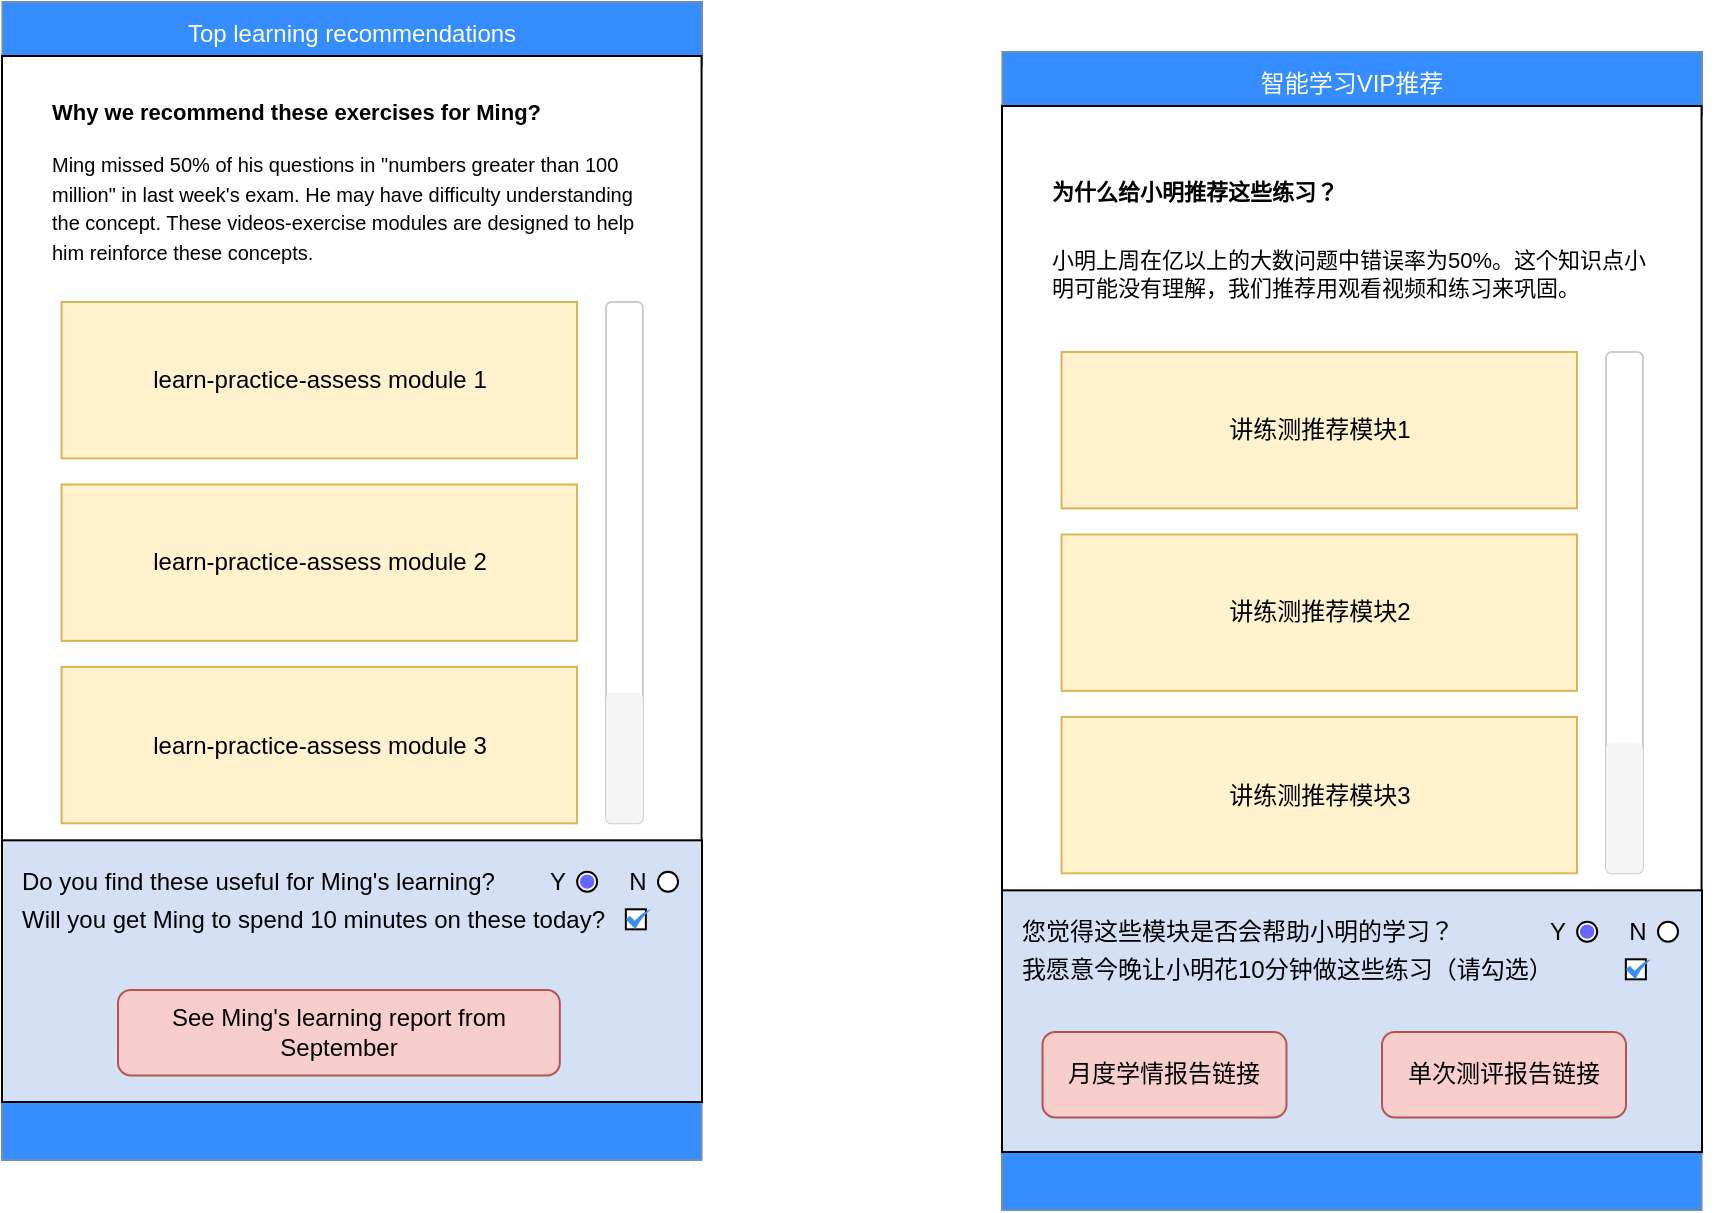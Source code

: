 <mxfile version="13.8.0" type="github">
  <diagram id="XRLAiwTjWuj6m0lgKd-L" name="Page-1">
    <mxGraphModel dx="1843" dy="530" grid="1" gridSize="10" guides="1" tooltips="1" connect="1" arrows="1" fold="1" page="1" pageScale="1" pageWidth="827" pageHeight="1169" math="0" shadow="0">
      <root>
        <mxCell id="0" />
        <mxCell id="1" parent="0" />
        <mxCell id="cHVb-Sj2rBA2ZM8bVBHV-2" value="" style="group" parent="1" vertex="1" connectable="0">
          <mxGeometry x="-170" y="160" width="357.5" height="579" as="geometry" />
        </mxCell>
        <mxCell id="PljOsR7fZy3H20qurfGT-2" value="" style="rounded=0;whiteSpace=wrap;html=1;strokeColor=#6c8ebf;fillColor=#368DFF;" parent="cHVb-Sj2rBA2ZM8bVBHV-2" vertex="1">
          <mxGeometry y="549" width="349.78" height="30" as="geometry" />
        </mxCell>
        <mxCell id="PljOsR7fZy3H20qurfGT-1" value="&lt;font color=&quot;#fdfff7&quot;&gt;智能学习VIP推荐&lt;/font&gt;" style="rounded=0;whiteSpace=wrap;html=1;strokeColor=#6c8ebf;fillColor=#368DFF;" parent="cHVb-Sj2rBA2ZM8bVBHV-2" vertex="1">
          <mxGeometry x="0.215" width="349.785" height="31.636" as="geometry" />
        </mxCell>
        <mxCell id="PljOsR7fZy3H20qurfGT-3" value="" style="rounded=0;whiteSpace=wrap;html=1;" parent="cHVb-Sj2rBA2ZM8bVBHV-2" vertex="1">
          <mxGeometry y="27" width="349.78" height="394" as="geometry" />
        </mxCell>
        <mxCell id="PljOsR7fZy3H20qurfGT-6" value="&lt;h1&gt;&lt;font style=&quot;font-size: 11px&quot;&gt;为什么给小明推荐这些练习？&amp;nbsp;&lt;/font&gt;&lt;/h1&gt;&lt;div&gt;&lt;span style=&quot;font-size: 11px&quot;&gt;小明上周在亿以上的大数问题中错误率为50%。这个知识点小明可能没有理解，我们推荐用观看视频和练习来巩固。&lt;/span&gt;&lt;/div&gt;" style="text;html=1;strokeColor=none;fillColor=none;spacing=5;spacingTop=-20;whiteSpace=wrap;overflow=hidden;rounded=0;" parent="cHVb-Sj2rBA2ZM8bVBHV-2" vertex="1">
          <mxGeometry x="20.246" y="45.62" width="312.954" height="133.653" as="geometry" />
        </mxCell>
        <mxCell id="PljOsR7fZy3H20qurfGT-10" value="" style="rounded=1;whiteSpace=wrap;html=1;strokeColor=#CCCCCC;" parent="cHVb-Sj2rBA2ZM8bVBHV-2" vertex="1">
          <mxGeometry x="302.021" y="149.999" width="18.409" height="260.674" as="geometry" />
        </mxCell>
        <mxCell id="PljOsR7fZy3H20qurfGT-5" value="讲练测推荐模块1" style="rounded=0;whiteSpace=wrap;html=1;fillColor=#fff2cc;strokeColor=#d6b656;" parent="cHVb-Sj2rBA2ZM8bVBHV-2" vertex="1">
          <mxGeometry x="29.783" y="149.999" width="257.732" height="78.202" as="geometry" />
        </mxCell>
        <mxCell id="PljOsR7fZy3H20qurfGT-7" value="讲练测推荐模块2" style="rounded=0;whiteSpace=wrap;html=1;fillColor=#fff2cc;strokeColor=#d6b656;" parent="cHVb-Sj2rBA2ZM8bVBHV-2" vertex="1">
          <mxGeometry x="29.783" y="241.235" width="257.732" height="78.202" as="geometry" />
        </mxCell>
        <mxCell id="PljOsR7fZy3H20qurfGT-8" value="讲练测推荐模块3" style="rounded=0;whiteSpace=wrap;html=1;fillColor=#fff2cc;strokeColor=#d6b656;" parent="cHVb-Sj2rBA2ZM8bVBHV-2" vertex="1">
          <mxGeometry x="29.783" y="332.471" width="257.732" height="78.202" as="geometry" />
        </mxCell>
        <mxCell id="PljOsR7fZy3H20qurfGT-9" value="" style="rounded=1;whiteSpace=wrap;html=1;fillColor=#f5f5f5;fontColor=#333333;strokeColor=none;" parent="cHVb-Sj2rBA2ZM8bVBHV-2" vertex="1">
          <mxGeometry x="302.021" y="345.504" width="18.409" height="65.169" as="geometry" />
        </mxCell>
        <mxCell id="3JirW67J5OosZr8UNJjr-26" value="" style="rounded=0;whiteSpace=wrap;html=1;fontSize=5;align=left;fillColor=#D4E1F5;" parent="cHVb-Sj2rBA2ZM8bVBHV-2" vertex="1">
          <mxGeometry y="419.16" width="350" height="130.84" as="geometry" />
        </mxCell>
        <mxCell id="PljOsR7fZy3H20qurfGT-4" value="月度学情报告链接" style="rounded=1;whiteSpace=wrap;html=1;fillColor=#f8cecc;strokeColor=#b85450;" parent="cHVb-Sj2rBA2ZM8bVBHV-2" vertex="1">
          <mxGeometry x="20.25" y="490" width="122" height="42.77" as="geometry" />
        </mxCell>
        <mxCell id="3JirW67J5OosZr8UNJjr-16" value="" style="group" parent="cHVb-Sj2rBA2ZM8bVBHV-2" vertex="1" connectable="0">
          <mxGeometry x="7.5" y="422.02" width="350" height="136" as="geometry" />
        </mxCell>
        <mxCell id="3JirW67J5OosZr8UNJjr-2" value="您觉得这些模块是否会帮助小明的学习？" style="rounded=0;whiteSpace=wrap;html=1;align=left;strokeColor=none;fillColor=none;" parent="3JirW67J5OosZr8UNJjr-16" vertex="1">
          <mxGeometry y="2.0" width="335.86" height="31.64" as="geometry" />
        </mxCell>
        <mxCell id="3JirW67J5OosZr8UNJjr-25" value="" style="group" parent="3JirW67J5OosZr8UNJjr-16" vertex="1" connectable="0">
          <mxGeometry y="20.82" width="350" height="110" as="geometry" />
        </mxCell>
        <mxCell id="3JirW67J5OosZr8UNJjr-1" value="&lt;span&gt;我愿意今晚让小明花10分钟做这些练习&lt;/span&gt;（请勾选）" style="rounded=0;whiteSpace=wrap;html=1;align=left;strokeColor=none;fillColor=none;" parent="3JirW67J5OosZr8UNJjr-25" vertex="1">
          <mxGeometry width="335.86" height="31.64" as="geometry" />
        </mxCell>
        <mxCell id="3JirW67J5OosZr8UNJjr-10" value="" style="group" parent="3JirW67J5OosZr8UNJjr-25" vertex="1" connectable="0">
          <mxGeometry x="304.43" y="10.82" width="12.5" height="10" as="geometry" />
        </mxCell>
        <mxCell id="3JirW67J5OosZr8UNJjr-7" value="" style="whiteSpace=wrap;html=1;aspect=fixed;fontSize=5;align=left;" parent="3JirW67J5OosZr8UNJjr-10" vertex="1">
          <mxGeometry width="10" height="10" as="geometry" />
        </mxCell>
        <mxCell id="3JirW67J5OosZr8UNJjr-9" value="" style="html=1;aspect=fixed;strokeColor=none;shadow=0;align=center;verticalAlign=top;fillColor=#3B8DF1;shape=mxgraph.gcp2.check;fontSize=5;" parent="3JirW67J5OosZr8UNJjr-10" vertex="1">
          <mxGeometry width="12.5" height="10" as="geometry" />
        </mxCell>
        <mxCell id="cHVb-Sj2rBA2ZM8bVBHV-6" value="Y" style="text;html=1;strokeColor=none;fillColor=none;align=center;verticalAlign=middle;whiteSpace=wrap;rounded=0;" parent="3JirW67J5OosZr8UNJjr-16" vertex="1">
          <mxGeometry x="260.5" y="10.82" width="19.57" height="14" as="geometry" />
        </mxCell>
        <mxCell id="cHVb-Sj2rBA2ZM8bVBHV-36" value="N" style="text;html=1;strokeColor=none;fillColor=none;align=center;verticalAlign=middle;whiteSpace=wrap;rounded=0;" parent="3JirW67J5OosZr8UNJjr-16" vertex="1">
          <mxGeometry x="300.93" y="10.82" width="19.57" height="14" as="geometry" />
        </mxCell>
        <mxCell id="cHVb-Sj2rBA2ZM8bVBHV-60" value="&lt;span style=&quot;color: rgba(0 , 0 , 0 , 0) ; font-family: monospace ; font-size: 0px&quot;&gt;%3CmxGraphModel%3E%3Croot%3E%3CmxCell%20id%3D%220%22%2F%3E%3CmxCell%20id%3D%221%22%20parent%3D%220%22%2F%3E%3CmxCell%20id%3D%222%22%20value%3D%22%22%20style%3D%22group%22%20vertex%3D%221%22%20connectable%3D%220%22%20parent%3D%221%22%3E%3CmxGeometry%20x%3D%22-288%22%20y%3D%22128%22%20width%3D%22357.5%22%20height%3D%22579%22%20as%3D%22geometry%22%2F%3E%3C%2FmxCell%3E%3CmxCell%20id%3D%223%22%20value%3D%22%22%20style%3D%22rounded%3D0%3BwhiteSpace%3Dwrap%3Bhtml%3D1%3BstrokeColor%3D%236c8ebf%3BfillColor%3D%23368DFF%3B%22%20vertex%3D%221%22%20parent%3D%222%22%3E%3CmxGeometry%20y%3D%22549%22%20width%3D%22349.78%22%20height%3D%2230%22%20as%3D%22geometry%22%2F%3E%3C%2FmxCell%3E%3CmxCell%20id%3D%224%22%20value%3D%22%26lt%3Bfont%20color%3D%26quot%3B%23fdfff7%26quot%3B%26gt%3BTop%20learning%20recommendations%26lt%3B%2Ffont%26gt%3B%22%20style%3D%22rounded%3D0%3BwhiteSpace%3Dwrap%3Bhtml%3D1%3BstrokeColor%3D%236c8ebf%3BfillColor%3D%23368DFF%3B%22%20vertex%3D%221%22%20parent%3D%222%22%3E%3CmxGeometry%20x%3D%220.215%22%20width%3D%22349.785%22%20height%3D%2231.636%22%20as%3D%22geometry%22%2F%3E%3C%2FmxCell%3E%3CmxCell%20id%3D%225%22%20value%3D%22%22%20style%3D%22rounded%3D0%3BwhiteSpace%3Dwrap%3Bhtml%3D1%3B%22%20vertex%3D%221%22%20parent%3D%222%22%3E%3CmxGeometry%20y%3D%2227%22%20width%3D%22349.78%22%20height%3D%22394%22%20as%3D%22geometry%22%2F%3E%3C%2FmxCell%3E%3CmxCell%20id%3D%226%22%20value%3D%22%26lt%3Bp%26gt%3B%26lt%3Bspan%20style%3D%26quot%3Bfont-size%3A%2011px%26quot%3B%26gt%3B%26lt%3Bb%26gt%3BWhy%20we%20recommend%20these%20exercises%20for%20Ming%3F%26lt%3B%2Fb%26gt%3B%26lt%3B%2Fspan%26gt%3B%26lt%3B%2Fp%26gt%3B%26lt%3Bp%26gt%3B%26lt%3Bfont%26gt%3B%26lt%3Bfont%20style%3D%26quot%3Bfont-size%3A%2010px%26quot%3B%26gt%3BMing%20missed%2050%25%20of%20his%20questions%20in%20%26quot%3Bnumbers%20greater%20than%20100%20million%26quot%3B%20in%20last%20week&#39;s%20exam.%20He%20may%20have%20difficulty%20understanding%20the%20concept.%20These%20videos-exercise%20modules%20are%20designed%20to%20help%20him%20reinforce%20these%20concepts.%26amp%3Bnbsp%3B%26lt%3B%2Ffont%26gt%3B%26lt%3B%2Ffont%26gt%3B%26lt%3B%2Fp%26gt%3B%22%20style%3D%22text%3Bhtml%3D1%3BstrokeColor%3Dnone%3BfillColor%3Dnone%3Bspacing%3D5%3BspacingTop%3D-20%3BwhiteSpace%3Dwrap%3Boverflow%3Dhidden%3Brounded%3D0%3B%22%20vertex%3D%221%22%20parent%3D%222%22%3E%3CmxGeometry%20x%3D%2220.246%22%20y%3D%2245.62%22%20width%3D%22312.954%22%20height%3D%22133.653%22%20as%3D%22geometry%22%2F%3E%3C%2FmxCell%3E%3CmxCell%20id%3D%227%22%20value%3D%22%22%20style%3D%22rounded%3D1%3BwhiteSpace%3Dwrap%3Bhtml%3D1%3BstrokeColor%3D%23CCCCCC%3B%22%20vertex%3D%221%22%20parent%3D%222%22%3E%3CmxGeometry%20x%3D%22302.021%22%20y%3D%22149.999%22%20width%3D%2218.409%22%20height%3D%22260.674%22%20as%3D%22geometry%22%2F%3E%3C%2FmxCell%3E%3CmxCell%20id%3D%228%22%20value%3D%22learn-practice-assess%20module%201%22%20style%3D%22rounded%3D0%3BwhiteSpace%3Dwrap%3Bhtml%3D1%3BfillColor%3D%23fff2cc%3BstrokeColor%3D%23d6b656%3B%22%20vertex%3D%221%22%20parent%3D%222%22%3E%3CmxGeometry%20x%3D%2229.783%22%20y%3D%22149.999%22%20width%3D%22257.732%22%20height%3D%2278.202%22%20as%3D%22geometry%22%2F%3E%3C%2FmxCell%3E%3CmxCell%20id%3D%229%22%20value%3D%22learn-practice-assess%20module%202%22%20style%3D%22rounded%3D0%3BwhiteSpace%3Dwrap%3Bhtml%3D1%3BfillColor%3D%23fff2cc%3BstrokeColor%3D%23d6b656%3B%22%20vertex%3D%221%22%20parent%3D%222%22%3E%3CmxGeometry%20x%3D%2229.783%22%20y%3D%22241.235%22%20width%3D%22257.732%22%20height%3D%2278.202%22%20as%3D%22geometry%22%2F%3E%3C%2FmxCell%3E%3CmxCell%20id%3D%2210%22%20value%3D%22learn-practice-assess%20module%203%22%20style%3D%22rounded%3D0%3BwhiteSpace%3Dwrap%3Bhtml%3D1%3BfillColor%3D%23fff2cc%3BstrokeColor%3D%23d6b656%3B%22%20vertex%3D%221%22%20parent%3D%222%22%3E%3CmxGeometry%20x%3D%2229.783%22%20y%3D%22332.471%22%20width%3D%22257.732%22%20height%3D%2278.202%22%20as%3D%22geometry%22%2F%3E%3C%2FmxCell%3E%3CmxCell%20id%3D%2211%22%20value%3D%22%22%20style%3D%22rounded%3D1%3BwhiteSpace%3Dwrap%3Bhtml%3D1%3BfillColor%3D%23f5f5f5%3BfontColor%3D%23333333%3BstrokeColor%3Dnone%3B%22%20vertex%3D%221%22%20parent%3D%222%22%3E%3CmxGeometry%20x%3D%22302.021%22%20y%3D%22345.504%22%20width%3D%2218.409%22%20height%3D%2265.169%22%20as%3D%22geometry%22%2F%3E%3C%2FmxCell%3E%3CmxCell%20id%3D%2212%22%20value%3D%22%22%20style%3D%22rounded%3D0%3BwhiteSpace%3Dwrap%3Bhtml%3D1%3BfontSize%3D5%3Balign%3Dleft%3BfillColor%3D%23D4E1F5%3B%22%20vertex%3D%221%22%20parent%3D%222%22%3E%3CmxGeometry%20y%3D%22419.16%22%20width%3D%22350%22%20height%3D%22130.84%22%20as%3D%22geometry%22%2F%3E%3C%2FmxCell%3E%3CmxCell%20id%3D%2213%22%20value%3D%22See%20Ming&#39;s%20learning%20report%20from%20September%22%20style%3D%22rounded%3D1%3BwhiteSpace%3Dwrap%3Bhtml%3D1%3BfillColor%3D%23f8cecc%3BstrokeColor%3D%23b85450%3B%22%20vertex%3D%221%22%20parent%3D%222%22%3E%3CmxGeometry%20x%3D%2257.997%22%20y%3D%22494.001%22%20width%3D%22220.917%22%20height%3D%2242.772%22%20as%3D%22geometry%22%2F%3E%3C%2FmxCell%3E%3CmxCell%20id%3D%2214%22%20value%3D%22%22%20style%3D%22group%22%20vertex%3D%221%22%20connectable%3D%220%22%20parent%3D%222%22%3E%3CmxGeometry%20x%3D%227.5%22%20y%3D%22422.02%22%20width%3D%22350%22%20height%3D%22136%22%20as%3D%22geometry%22%2F%3E%3C%2FmxCell%3E%3CmxCell%20id%3D%2215%22%20value%3D%22Do%20you%20find%20these%20useful%20for%20Ming&#39;s%20learning%3F%22%20style%3D%22rounded%3D0%3BwhiteSpace%3Dwrap%3Bhtml%3D1%3Balign%3Dleft%3BstrokeColor%3Dnone%3BfillColor%3Dnone%3B%22%20vertex%3D%221%22%20parent%3D%2214%22%3E%3CmxGeometry%20width%3D%22335.86%22%20height%3D%2231.64%22%20as%3D%22geometry%22%2F%3E%3C%2FmxCell%3E%3CmxCell%20id%3D%2216%22%20value%3D%22%22%20style%3D%22group%22%20vertex%3D%221%22%20connectable%3D%220%22%20parent%3D%2214%22%3E%3CmxGeometry%20y%3D%2220.82%22%20width%3D%22350%22%20height%3D%22110%22%20as%3D%22geometry%22%2F%3E%3C%2FmxCell%3E%3CmxCell%20id%3D%2217%22%20value%3D%22%26lt%3Bspan%26gt%3BWill%20you%20get%20Ming%20to%20spend%2010%20minutes%20on%20these%20today%3F%26amp%3Bnbsp%3B%26amp%3Bnbsp%3B%26lt%3B%2Fspan%26gt%3B%22%20style%3D%22rounded%3D0%3BwhiteSpace%3Dwrap%3Bhtml%3D1%3Balign%3Dleft%3BstrokeColor%3Dnone%3BfillColor%3Dnone%3B%22%20vertex%3D%221%22%20parent%3D%2216%22%3E%3CmxGeometry%20width%3D%22335.86%22%20height%3D%2231.64%22%20as%3D%22geometry%22%2F%3E%3C%2FmxCell%3E%3CmxCell%20id%3D%2218%22%20value%3D%22%22%20style%3D%22group%22%20vertex%3D%221%22%20connectable%3D%220%22%20parent%3D%2216%22%3E%3CmxGeometry%20x%3D%22304.43%22%20y%3D%2210.82%22%20width%3D%2212.5%22%20height%3D%2210%22%20as%3D%22geometry%22%2F%3E%3C%2FmxCell%3E%3CmxCell%20id%3D%2219%22%20value%3D%22%22%20style%3D%22whiteSpace%3Dwrap%3Bhtml%3D1%3Baspect%3Dfixed%3BfontSize%3D5%3Balign%3Dleft%3B%22%20vertex%3D%221%22%20parent%3D%2218%22%3E%3CmxGeometry%20width%3D%2210%22%20height%3D%2210%22%20as%3D%22geometry%22%2F%3E%3C%2FmxCell%3E%3CmxCell%20id%3D%2220%22%20value%3D%22%22%20style%3D%22html%3D1%3Baspect%3Dfixed%3BstrokeColor%3Dnone%3Bshadow%3D0%3Balign%3Dcenter%3BverticalAlign%3Dtop%3BfillColor%3D%233B8DF1%3Bshape%3Dmxgraph.gcp2.check%3BfontSize%3D5%3B%22%20vertex%3D%221%22%20parent%3D%2218%22%3E%3CmxGeometry%20width%3D%2212.5%22%20height%3D%2210%22%20as%3D%22geometry%22%2F%3E%3C%2FmxCell%3E%3CmxCell%20id%3D%2221%22%20value%3D%22Y%22%20style%3D%22text%3Bhtml%3D1%3BstrokeColor%3Dnone%3BfillColor%3Dnone%3Balign%3Dcenter%3BverticalAlign%3Dmiddle%3BwhiteSpace%3Dwrap%3Brounded%3D0%3B%22%20vertex%3D%221%22%20parent%3D%2214%22%3E%3CmxGeometry%20x%3D%22260.5%22%20y%3D%228.82%22%20width%3D%2219.57%22%20height%3D%2214%22%20as%3D%22geometry%22%2F%3E%3C%2FmxCell%3E%3CmxCell%20id%3D%2222%22%20value%3D%22N%22%20style%3D%22text%3Bhtml%3D1%3BstrokeColor%3Dnone%3BfillColor%3Dnone%3Balign%3Dcenter%3BverticalAlign%3Dmiddle%3BwhiteSpace%3Dwrap%3Brounded%3D0%3B%22%20vertex%3D%221%22%20parent%3D%2214%22%3E%3CmxGeometry%20x%3D%22300.93%22%20y%3D%228.82%22%20width%3D%2219.57%22%20height%3D%2214%22%20as%3D%22geometry%22%2F%3E%3C%2FmxCell%3E%3CmxCell%20id%3D%2223%22%20value%3D%22%22%20style%3D%22ellipse%3BwhiteSpace%3Dwrap%3Bhtml%3D1%3Baspect%3Dfixed%3B%22%20vertex%3D%221%22%20parent%3D%2214%22%3E%3CmxGeometry%20x%3D%22280.07%22%20y%3D%2212.82%22%20width%3D%2210%22%20height%3D%2210%22%20as%3D%22geometry%22%2F%3E%3C%2FmxCell%3E%3C%2Froot%3E%3C%2FmxGraphModel%3E&lt;/span&gt;" style="ellipse;whiteSpace=wrap;html=1;aspect=fixed;" parent="3JirW67J5OosZr8UNJjr-16" vertex="1">
          <mxGeometry x="320.5" y="12.82" width="10" height="10" as="geometry" />
        </mxCell>
        <mxCell id="cHVb-Sj2rBA2ZM8bVBHV-62" value="" style="group" parent="3JirW67J5OosZr8UNJjr-16" vertex="1" connectable="0">
          <mxGeometry x="280.07" y="12.82" width="10" height="10" as="geometry" />
        </mxCell>
        <mxCell id="cHVb-Sj2rBA2ZM8bVBHV-37" value="&lt;span style=&quot;color: rgba(0 , 0 , 0 , 0) ; font-family: monospace ; font-size: 0px&quot;&gt;%3CmxGraphModel%3E%3Croot%3E%3CmxCell%20id%3D%220%22%2F%3E%3CmxCell%20id%3D%221%22%20parent%3D%220%22%2F%3E%3CmxCell%20id%3D%222%22%20value%3D%22%22%20style%3D%22group%22%20vertex%3D%221%22%20connectable%3D%220%22%20parent%3D%221%22%3E%3CmxGeometry%20x%3D%22-288%22%20y%3D%22128%22%20width%3D%22357.5%22%20height%3D%22579%22%20as%3D%22geometry%22%2F%3E%3C%2FmxCell%3E%3CmxCell%20id%3D%223%22%20value%3D%22%22%20style%3D%22rounded%3D0%3BwhiteSpace%3Dwrap%3Bhtml%3D1%3BstrokeColor%3D%236c8ebf%3BfillColor%3D%23368DFF%3B%22%20vertex%3D%221%22%20parent%3D%222%22%3E%3CmxGeometry%20y%3D%22549%22%20width%3D%22349.78%22%20height%3D%2230%22%20as%3D%22geometry%22%2F%3E%3C%2FmxCell%3E%3CmxCell%20id%3D%224%22%20value%3D%22%26lt%3Bfont%20color%3D%26quot%3B%23fdfff7%26quot%3B%26gt%3BTop%20learning%20recommendations%26lt%3B%2Ffont%26gt%3B%22%20style%3D%22rounded%3D0%3BwhiteSpace%3Dwrap%3Bhtml%3D1%3BstrokeColor%3D%236c8ebf%3BfillColor%3D%23368DFF%3B%22%20vertex%3D%221%22%20parent%3D%222%22%3E%3CmxGeometry%20x%3D%220.215%22%20width%3D%22349.785%22%20height%3D%2231.636%22%20as%3D%22geometry%22%2F%3E%3C%2FmxCell%3E%3CmxCell%20id%3D%225%22%20value%3D%22%22%20style%3D%22rounded%3D0%3BwhiteSpace%3Dwrap%3Bhtml%3D1%3B%22%20vertex%3D%221%22%20parent%3D%222%22%3E%3CmxGeometry%20y%3D%2227%22%20width%3D%22349.78%22%20height%3D%22394%22%20as%3D%22geometry%22%2F%3E%3C%2FmxCell%3E%3CmxCell%20id%3D%226%22%20value%3D%22%26lt%3Bp%26gt%3B%26lt%3Bspan%20style%3D%26quot%3Bfont-size%3A%2011px%26quot%3B%26gt%3B%26lt%3Bb%26gt%3BWhy%20we%20recommend%20these%20exercises%20for%20Ming%3F%26lt%3B%2Fb%26gt%3B%26lt%3B%2Fspan%26gt%3B%26lt%3B%2Fp%26gt%3B%26lt%3Bp%26gt%3B%26lt%3Bfont%26gt%3B%26lt%3Bfont%20style%3D%26quot%3Bfont-size%3A%2010px%26quot%3B%26gt%3BMing%20missed%2050%25%20of%20his%20questions%20in%20%26quot%3Bnumbers%20greater%20than%20100%20million%26quot%3B%20in%20last%20week&#39;s%20exam.%20He%20may%20have%20difficulty%20understanding%20the%20concept.%20These%20videos-exercise%20modules%20are%20designed%20to%20help%20him%20reinforce%20these%20concepts.%26amp%3Bnbsp%3B%26lt%3B%2Ffont%26gt%3B%26lt%3B%2Ffont%26gt%3B%26lt%3B%2Fp%26gt%3B%22%20style%3D%22text%3Bhtml%3D1%3BstrokeColor%3Dnone%3BfillColor%3Dnone%3Bspacing%3D5%3BspacingTop%3D-20%3BwhiteSpace%3Dwrap%3Boverflow%3Dhidden%3Brounded%3D0%3B%22%20vertex%3D%221%22%20parent%3D%222%22%3E%3CmxGeometry%20x%3D%2220.246%22%20y%3D%2245.62%22%20width%3D%22312.954%22%20height%3D%22133.653%22%20as%3D%22geometry%22%2F%3E%3C%2FmxCell%3E%3CmxCell%20id%3D%227%22%20value%3D%22%22%20style%3D%22rounded%3D1%3BwhiteSpace%3Dwrap%3Bhtml%3D1%3BstrokeColor%3D%23CCCCCC%3B%22%20vertex%3D%221%22%20parent%3D%222%22%3E%3CmxGeometry%20x%3D%22302.021%22%20y%3D%22149.999%22%20width%3D%2218.409%22%20height%3D%22260.674%22%20as%3D%22geometry%22%2F%3E%3C%2FmxCell%3E%3CmxCell%20id%3D%228%22%20value%3D%22learn-practice-assess%20module%201%22%20style%3D%22rounded%3D0%3BwhiteSpace%3Dwrap%3Bhtml%3D1%3BfillColor%3D%23fff2cc%3BstrokeColor%3D%23d6b656%3B%22%20vertex%3D%221%22%20parent%3D%222%22%3E%3CmxGeometry%20x%3D%2229.783%22%20y%3D%22149.999%22%20width%3D%22257.732%22%20height%3D%2278.202%22%20as%3D%22geometry%22%2F%3E%3C%2FmxCell%3E%3CmxCell%20id%3D%229%22%20value%3D%22learn-practice-assess%20module%202%22%20style%3D%22rounded%3D0%3BwhiteSpace%3Dwrap%3Bhtml%3D1%3BfillColor%3D%23fff2cc%3BstrokeColor%3D%23d6b656%3B%22%20vertex%3D%221%22%20parent%3D%222%22%3E%3CmxGeometry%20x%3D%2229.783%22%20y%3D%22241.235%22%20width%3D%22257.732%22%20height%3D%2278.202%22%20as%3D%22geometry%22%2F%3E%3C%2FmxCell%3E%3CmxCell%20id%3D%2210%22%20value%3D%22learn-practice-assess%20module%203%22%20style%3D%22rounded%3D0%3BwhiteSpace%3Dwrap%3Bhtml%3D1%3BfillColor%3D%23fff2cc%3BstrokeColor%3D%23d6b656%3B%22%20vertex%3D%221%22%20parent%3D%222%22%3E%3CmxGeometry%20x%3D%2229.783%22%20y%3D%22332.471%22%20width%3D%22257.732%22%20height%3D%2278.202%22%20as%3D%22geometry%22%2F%3E%3C%2FmxCell%3E%3CmxCell%20id%3D%2211%22%20value%3D%22%22%20style%3D%22rounded%3D1%3BwhiteSpace%3Dwrap%3Bhtml%3D1%3BfillColor%3D%23f5f5f5%3BfontColor%3D%23333333%3BstrokeColor%3Dnone%3B%22%20vertex%3D%221%22%20parent%3D%222%22%3E%3CmxGeometry%20x%3D%22302.021%22%20y%3D%22345.504%22%20width%3D%2218.409%22%20height%3D%2265.169%22%20as%3D%22geometry%22%2F%3E%3C%2FmxCell%3E%3CmxCell%20id%3D%2212%22%20value%3D%22%22%20style%3D%22rounded%3D0%3BwhiteSpace%3Dwrap%3Bhtml%3D1%3BfontSize%3D5%3Balign%3Dleft%3BfillColor%3D%23D4E1F5%3B%22%20vertex%3D%221%22%20parent%3D%222%22%3E%3CmxGeometry%20y%3D%22419.16%22%20width%3D%22350%22%20height%3D%22130.84%22%20as%3D%22geometry%22%2F%3E%3C%2FmxCell%3E%3CmxCell%20id%3D%2213%22%20value%3D%22See%20Ming&#39;s%20learning%20report%20from%20September%22%20style%3D%22rounded%3D1%3BwhiteSpace%3Dwrap%3Bhtml%3D1%3BfillColor%3D%23f8cecc%3BstrokeColor%3D%23b85450%3B%22%20vertex%3D%221%22%20parent%3D%222%22%3E%3CmxGeometry%20x%3D%2257.997%22%20y%3D%22494.001%22%20width%3D%22220.917%22%20height%3D%2242.772%22%20as%3D%22geometry%22%2F%3E%3C%2FmxCell%3E%3CmxCell%20id%3D%2214%22%20value%3D%22%22%20style%3D%22group%22%20vertex%3D%221%22%20connectable%3D%220%22%20parent%3D%222%22%3E%3CmxGeometry%20x%3D%227.5%22%20y%3D%22422.02%22%20width%3D%22350%22%20height%3D%22136%22%20as%3D%22geometry%22%2F%3E%3C%2FmxCell%3E%3CmxCell%20id%3D%2215%22%20value%3D%22Do%20you%20find%20these%20useful%20for%20Ming&#39;s%20learning%3F%22%20style%3D%22rounded%3D0%3BwhiteSpace%3Dwrap%3Bhtml%3D1%3Balign%3Dleft%3BstrokeColor%3Dnone%3BfillColor%3Dnone%3B%22%20vertex%3D%221%22%20parent%3D%2214%22%3E%3CmxGeometry%20width%3D%22335.86%22%20height%3D%2231.64%22%20as%3D%22geometry%22%2F%3E%3C%2FmxCell%3E%3CmxCell%20id%3D%2216%22%20value%3D%22%22%20style%3D%22group%22%20vertex%3D%221%22%20connectable%3D%220%22%20parent%3D%2214%22%3E%3CmxGeometry%20y%3D%2220.82%22%20width%3D%22350%22%20height%3D%22110%22%20as%3D%22geometry%22%2F%3E%3C%2FmxCell%3E%3CmxCell%20id%3D%2217%22%20value%3D%22%26lt%3Bspan%26gt%3BWill%20you%20get%20Ming%20to%20spend%2010%20minutes%20on%20these%20today%3F%26amp%3Bnbsp%3B%26amp%3Bnbsp%3B%26lt%3B%2Fspan%26gt%3B%22%20style%3D%22rounded%3D0%3BwhiteSpace%3Dwrap%3Bhtml%3D1%3Balign%3Dleft%3BstrokeColor%3Dnone%3BfillColor%3Dnone%3B%22%20vertex%3D%221%22%20parent%3D%2216%22%3E%3CmxGeometry%20width%3D%22335.86%22%20height%3D%2231.64%22%20as%3D%22geometry%22%2F%3E%3C%2FmxCell%3E%3CmxCell%20id%3D%2218%22%20value%3D%22%22%20style%3D%22group%22%20vertex%3D%221%22%20connectable%3D%220%22%20parent%3D%2216%22%3E%3CmxGeometry%20x%3D%22304.43%22%20y%3D%2210.82%22%20width%3D%2212.5%22%20height%3D%2210%22%20as%3D%22geometry%22%2F%3E%3C%2FmxCell%3E%3CmxCell%20id%3D%2219%22%20value%3D%22%22%20style%3D%22whiteSpace%3Dwrap%3Bhtml%3D1%3Baspect%3Dfixed%3BfontSize%3D5%3Balign%3Dleft%3B%22%20vertex%3D%221%22%20parent%3D%2218%22%3E%3CmxGeometry%20width%3D%2210%22%20height%3D%2210%22%20as%3D%22geometry%22%2F%3E%3C%2FmxCell%3E%3CmxCell%20id%3D%2220%22%20value%3D%22%22%20style%3D%22html%3D1%3Baspect%3Dfixed%3BstrokeColor%3Dnone%3Bshadow%3D0%3Balign%3Dcenter%3BverticalAlign%3Dtop%3BfillColor%3D%233B8DF1%3Bshape%3Dmxgraph.gcp2.check%3BfontSize%3D5%3B%22%20vertex%3D%221%22%20parent%3D%2218%22%3E%3CmxGeometry%20width%3D%2212.5%22%20height%3D%2210%22%20as%3D%22geometry%22%2F%3E%3C%2FmxCell%3E%3CmxCell%20id%3D%2221%22%20value%3D%22Y%22%20style%3D%22text%3Bhtml%3D1%3BstrokeColor%3Dnone%3BfillColor%3Dnone%3Balign%3Dcenter%3BverticalAlign%3Dmiddle%3BwhiteSpace%3Dwrap%3Brounded%3D0%3B%22%20vertex%3D%221%22%20parent%3D%2214%22%3E%3CmxGeometry%20x%3D%22260.5%22%20y%3D%228.82%22%20width%3D%2219.57%22%20height%3D%2214%22%20as%3D%22geometry%22%2F%3E%3C%2FmxCell%3E%3CmxCell%20id%3D%2222%22%20value%3D%22N%22%20style%3D%22text%3Bhtml%3D1%3BstrokeColor%3Dnone%3BfillColor%3Dnone%3Balign%3Dcenter%3BverticalAlign%3Dmiddle%3BwhiteSpace%3Dwrap%3Brounded%3D0%3B%22%20vertex%3D%221%22%20parent%3D%2214%22%3E%3CmxGeometry%20x%3D%22300.93%22%20y%3D%228.82%22%20width%3D%2219.57%22%20height%3D%2214%22%20as%3D%22geometry%22%2F%3E%3C%2FmxCell%3E%3CmxCell%20id%3D%2223%22%20value%3D%22%22%20style%3D%22ellipse%3BwhiteSpace%3Dwrap%3Bhtml%3D1%3Baspect%3Dfixed%3B%22%20vertex%3D%221%22%20parent%3D%2214%22%3E%3CmxGeometry%20x%3D%22280.07%22%20y%3D%2212.82%22%20width%3D%2210%22%20height%3D%2210%22%20as%3D%22geometry%22%2F%3E%3C%2FmxCell%3E%3C%2Froot%3E%3C%2FmxGraphModel%3E&lt;/span&gt;" style="ellipse;whiteSpace=wrap;html=1;aspect=fixed;" parent="cHVb-Sj2rBA2ZM8bVBHV-62" vertex="1">
          <mxGeometry width="10" height="10" as="geometry" />
        </mxCell>
        <mxCell id="cHVb-Sj2rBA2ZM8bVBHV-61" value="" style="ellipse;whiteSpace=wrap;html=1;aspect=fixed;fontColor=#333333;strokeColor=none;fillColor=#6666FF;" parent="cHVb-Sj2rBA2ZM8bVBHV-62" vertex="1">
          <mxGeometry x="1.41" y="1.41" width="7.18" height="7.18" as="geometry" />
        </mxCell>
        <mxCell id="OaXW7KyNl_oKpCHbyaBg-27" value="单次测评报告链接" style="rounded=1;whiteSpace=wrap;html=1;fillColor=#f8cecc;strokeColor=#b85450;" vertex="1" parent="cHVb-Sj2rBA2ZM8bVBHV-2">
          <mxGeometry x="190" y="490" width="122" height="42.77" as="geometry" />
        </mxCell>
        <mxCell id="OaXW7KyNl_oKpCHbyaBg-1" value="" style="group" vertex="1" connectable="0" parent="1">
          <mxGeometry x="-670" y="135" width="357.5" height="579" as="geometry" />
        </mxCell>
        <mxCell id="OaXW7KyNl_oKpCHbyaBg-2" value="" style="rounded=0;whiteSpace=wrap;html=1;strokeColor=#6c8ebf;fillColor=#368DFF;" vertex="1" parent="OaXW7KyNl_oKpCHbyaBg-1">
          <mxGeometry y="549" width="349.78" height="30" as="geometry" />
        </mxCell>
        <mxCell id="OaXW7KyNl_oKpCHbyaBg-3" value="&lt;font color=&quot;#fdfff7&quot;&gt;Top learning recommendations&lt;/font&gt;" style="rounded=0;whiteSpace=wrap;html=1;strokeColor=#6c8ebf;fillColor=#368DFF;" vertex="1" parent="OaXW7KyNl_oKpCHbyaBg-1">
          <mxGeometry x="0.215" width="349.785" height="31.636" as="geometry" />
        </mxCell>
        <mxCell id="OaXW7KyNl_oKpCHbyaBg-4" value="" style="rounded=0;whiteSpace=wrap;html=1;" vertex="1" parent="OaXW7KyNl_oKpCHbyaBg-1">
          <mxGeometry y="27" width="349.78" height="394" as="geometry" />
        </mxCell>
        <mxCell id="OaXW7KyNl_oKpCHbyaBg-5" value="&lt;p&gt;&lt;span style=&quot;font-size: 11px&quot;&gt;&lt;b&gt;Why we recommend these exercises for Ming?&lt;/b&gt;&lt;/span&gt;&lt;/p&gt;&lt;p&gt;&lt;font&gt;&lt;font style=&quot;font-size: 10px&quot;&gt;Ming missed 50% of his questions in &quot;numbers greater than 100 million&quot; in last week&#39;s exam. He may have difficulty understanding the concept. These videos-exercise modules are designed to help him reinforce these concepts.&amp;nbsp;&lt;/font&gt;&lt;/font&gt;&lt;/p&gt;" style="text;html=1;strokeColor=none;fillColor=none;spacing=5;spacingTop=-20;whiteSpace=wrap;overflow=hidden;rounded=0;" vertex="1" parent="OaXW7KyNl_oKpCHbyaBg-1">
          <mxGeometry x="20.246" y="45.62" width="312.954" height="133.653" as="geometry" />
        </mxCell>
        <mxCell id="OaXW7KyNl_oKpCHbyaBg-6" value="" style="rounded=1;whiteSpace=wrap;html=1;strokeColor=#CCCCCC;" vertex="1" parent="OaXW7KyNl_oKpCHbyaBg-1">
          <mxGeometry x="302.021" y="149.999" width="18.409" height="260.674" as="geometry" />
        </mxCell>
        <mxCell id="OaXW7KyNl_oKpCHbyaBg-7" value="learn-practice-assess module 1" style="rounded=0;whiteSpace=wrap;html=1;fillColor=#fff2cc;strokeColor=#d6b656;" vertex="1" parent="OaXW7KyNl_oKpCHbyaBg-1">
          <mxGeometry x="29.783" y="149.999" width="257.732" height="78.202" as="geometry" />
        </mxCell>
        <mxCell id="OaXW7KyNl_oKpCHbyaBg-8" value="learn-practice-assess module 2" style="rounded=0;whiteSpace=wrap;html=1;fillColor=#fff2cc;strokeColor=#d6b656;" vertex="1" parent="OaXW7KyNl_oKpCHbyaBg-1">
          <mxGeometry x="29.783" y="241.235" width="257.732" height="78.202" as="geometry" />
        </mxCell>
        <mxCell id="OaXW7KyNl_oKpCHbyaBg-9" value="learn-practice-assess module 3" style="rounded=0;whiteSpace=wrap;html=1;fillColor=#fff2cc;strokeColor=#d6b656;" vertex="1" parent="OaXW7KyNl_oKpCHbyaBg-1">
          <mxGeometry x="29.783" y="332.471" width="257.732" height="78.202" as="geometry" />
        </mxCell>
        <mxCell id="OaXW7KyNl_oKpCHbyaBg-10" value="" style="rounded=1;whiteSpace=wrap;html=1;fillColor=#f5f5f5;fontColor=#333333;strokeColor=none;" vertex="1" parent="OaXW7KyNl_oKpCHbyaBg-1">
          <mxGeometry x="302.021" y="345.504" width="18.409" height="65.169" as="geometry" />
        </mxCell>
        <mxCell id="OaXW7KyNl_oKpCHbyaBg-11" value="" style="rounded=0;whiteSpace=wrap;html=1;fontSize=5;align=left;fillColor=#D4E1F5;" vertex="1" parent="OaXW7KyNl_oKpCHbyaBg-1">
          <mxGeometry y="419.16" width="350" height="130.84" as="geometry" />
        </mxCell>
        <mxCell id="OaXW7KyNl_oKpCHbyaBg-12" value="See Ming&#39;s learning report from September" style="rounded=1;whiteSpace=wrap;html=1;fillColor=#f8cecc;strokeColor=#b85450;" vertex="1" parent="OaXW7KyNl_oKpCHbyaBg-1">
          <mxGeometry x="57.997" y="494.001" width="220.917" height="42.772" as="geometry" />
        </mxCell>
        <mxCell id="OaXW7KyNl_oKpCHbyaBg-13" value="" style="group" vertex="1" connectable="0" parent="OaXW7KyNl_oKpCHbyaBg-1">
          <mxGeometry x="7.5" y="422.02" width="350" height="136" as="geometry" />
        </mxCell>
        <mxCell id="OaXW7KyNl_oKpCHbyaBg-14" value="Do you find these useful for Ming&#39;s learning?" style="rounded=0;whiteSpace=wrap;html=1;align=left;strokeColor=none;fillColor=none;" vertex="1" parent="OaXW7KyNl_oKpCHbyaBg-13">
          <mxGeometry y="2.0" width="335.86" height="31.64" as="geometry" />
        </mxCell>
        <mxCell id="OaXW7KyNl_oKpCHbyaBg-15" value="" style="group" vertex="1" connectable="0" parent="OaXW7KyNl_oKpCHbyaBg-13">
          <mxGeometry y="20.82" width="350" height="110" as="geometry" />
        </mxCell>
        <mxCell id="OaXW7KyNl_oKpCHbyaBg-16" value="&lt;span&gt;Will you get Ming to spend 10 minutes on these today?&amp;nbsp;&amp;nbsp;&lt;/span&gt;" style="rounded=0;whiteSpace=wrap;html=1;align=left;strokeColor=none;fillColor=none;" vertex="1" parent="OaXW7KyNl_oKpCHbyaBg-15">
          <mxGeometry width="335.86" height="31.64" as="geometry" />
        </mxCell>
        <mxCell id="OaXW7KyNl_oKpCHbyaBg-17" value="" style="group" vertex="1" connectable="0" parent="OaXW7KyNl_oKpCHbyaBg-15">
          <mxGeometry x="304.43" y="10.82" width="12.5" height="10" as="geometry" />
        </mxCell>
        <mxCell id="OaXW7KyNl_oKpCHbyaBg-18" value="" style="whiteSpace=wrap;html=1;aspect=fixed;fontSize=5;align=left;" vertex="1" parent="OaXW7KyNl_oKpCHbyaBg-17">
          <mxGeometry width="10" height="10" as="geometry" />
        </mxCell>
        <mxCell id="OaXW7KyNl_oKpCHbyaBg-19" value="" style="html=1;aspect=fixed;strokeColor=none;shadow=0;align=center;verticalAlign=top;fillColor=#3B8DF1;shape=mxgraph.gcp2.check;fontSize=5;" vertex="1" parent="OaXW7KyNl_oKpCHbyaBg-17">
          <mxGeometry width="12.5" height="10" as="geometry" />
        </mxCell>
        <mxCell id="OaXW7KyNl_oKpCHbyaBg-20" value="Y" style="text;html=1;strokeColor=none;fillColor=none;align=center;verticalAlign=middle;whiteSpace=wrap;rounded=0;" vertex="1" parent="OaXW7KyNl_oKpCHbyaBg-13">
          <mxGeometry x="260.5" y="10.82" width="19.57" height="14" as="geometry" />
        </mxCell>
        <mxCell id="OaXW7KyNl_oKpCHbyaBg-21" value="N" style="text;html=1;strokeColor=none;fillColor=none;align=center;verticalAlign=middle;whiteSpace=wrap;rounded=0;" vertex="1" parent="OaXW7KyNl_oKpCHbyaBg-13">
          <mxGeometry x="300.93" y="10.82" width="19.57" height="14" as="geometry" />
        </mxCell>
        <mxCell id="OaXW7KyNl_oKpCHbyaBg-22" value="&lt;span style=&quot;color: rgba(0 , 0 , 0 , 0) ; font-family: monospace ; font-size: 0px&quot;&gt;%3CmxGraphModel%3E%3Croot%3E%3CmxCell%20id%3D%220%22%2F%3E%3CmxCell%20id%3D%221%22%20parent%3D%220%22%2F%3E%3CmxCell%20id%3D%222%22%20value%3D%22%22%20style%3D%22group%22%20vertex%3D%221%22%20connectable%3D%220%22%20parent%3D%221%22%3E%3CmxGeometry%20x%3D%22-288%22%20y%3D%22128%22%20width%3D%22357.5%22%20height%3D%22579%22%20as%3D%22geometry%22%2F%3E%3C%2FmxCell%3E%3CmxCell%20id%3D%223%22%20value%3D%22%22%20style%3D%22rounded%3D0%3BwhiteSpace%3Dwrap%3Bhtml%3D1%3BstrokeColor%3D%236c8ebf%3BfillColor%3D%23368DFF%3B%22%20vertex%3D%221%22%20parent%3D%222%22%3E%3CmxGeometry%20y%3D%22549%22%20width%3D%22349.78%22%20height%3D%2230%22%20as%3D%22geometry%22%2F%3E%3C%2FmxCell%3E%3CmxCell%20id%3D%224%22%20value%3D%22%26lt%3Bfont%20color%3D%26quot%3B%23fdfff7%26quot%3B%26gt%3BTop%20learning%20recommendations%26lt%3B%2Ffont%26gt%3B%22%20style%3D%22rounded%3D0%3BwhiteSpace%3Dwrap%3Bhtml%3D1%3BstrokeColor%3D%236c8ebf%3BfillColor%3D%23368DFF%3B%22%20vertex%3D%221%22%20parent%3D%222%22%3E%3CmxGeometry%20x%3D%220.215%22%20width%3D%22349.785%22%20height%3D%2231.636%22%20as%3D%22geometry%22%2F%3E%3C%2FmxCell%3E%3CmxCell%20id%3D%225%22%20value%3D%22%22%20style%3D%22rounded%3D0%3BwhiteSpace%3Dwrap%3Bhtml%3D1%3B%22%20vertex%3D%221%22%20parent%3D%222%22%3E%3CmxGeometry%20y%3D%2227%22%20width%3D%22349.78%22%20height%3D%22394%22%20as%3D%22geometry%22%2F%3E%3C%2FmxCell%3E%3CmxCell%20id%3D%226%22%20value%3D%22%26lt%3Bp%26gt%3B%26lt%3Bspan%20style%3D%26quot%3Bfont-size%3A%2011px%26quot%3B%26gt%3B%26lt%3Bb%26gt%3BWhy%20we%20recommend%20these%20exercises%20for%20Ming%3F%26lt%3B%2Fb%26gt%3B%26lt%3B%2Fspan%26gt%3B%26lt%3B%2Fp%26gt%3B%26lt%3Bp%26gt%3B%26lt%3Bfont%26gt%3B%26lt%3Bfont%20style%3D%26quot%3Bfont-size%3A%2010px%26quot%3B%26gt%3BMing%20missed%2050%25%20of%20his%20questions%20in%20%26quot%3Bnumbers%20greater%20than%20100%20million%26quot%3B%20in%20last%20week&#39;s%20exam.%20He%20may%20have%20difficulty%20understanding%20the%20concept.%20These%20videos-exercise%20modules%20are%20designed%20to%20help%20him%20reinforce%20these%20concepts.%26amp%3Bnbsp%3B%26lt%3B%2Ffont%26gt%3B%26lt%3B%2Ffont%26gt%3B%26lt%3B%2Fp%26gt%3B%22%20style%3D%22text%3Bhtml%3D1%3BstrokeColor%3Dnone%3BfillColor%3Dnone%3Bspacing%3D5%3BspacingTop%3D-20%3BwhiteSpace%3Dwrap%3Boverflow%3Dhidden%3Brounded%3D0%3B%22%20vertex%3D%221%22%20parent%3D%222%22%3E%3CmxGeometry%20x%3D%2220.246%22%20y%3D%2245.62%22%20width%3D%22312.954%22%20height%3D%22133.653%22%20as%3D%22geometry%22%2F%3E%3C%2FmxCell%3E%3CmxCell%20id%3D%227%22%20value%3D%22%22%20style%3D%22rounded%3D1%3BwhiteSpace%3Dwrap%3Bhtml%3D1%3BstrokeColor%3D%23CCCCCC%3B%22%20vertex%3D%221%22%20parent%3D%222%22%3E%3CmxGeometry%20x%3D%22302.021%22%20y%3D%22149.999%22%20width%3D%2218.409%22%20height%3D%22260.674%22%20as%3D%22geometry%22%2F%3E%3C%2FmxCell%3E%3CmxCell%20id%3D%228%22%20value%3D%22learn-practice-assess%20module%201%22%20style%3D%22rounded%3D0%3BwhiteSpace%3Dwrap%3Bhtml%3D1%3BfillColor%3D%23fff2cc%3BstrokeColor%3D%23d6b656%3B%22%20vertex%3D%221%22%20parent%3D%222%22%3E%3CmxGeometry%20x%3D%2229.783%22%20y%3D%22149.999%22%20width%3D%22257.732%22%20height%3D%2278.202%22%20as%3D%22geometry%22%2F%3E%3C%2FmxCell%3E%3CmxCell%20id%3D%229%22%20value%3D%22learn-practice-assess%20module%202%22%20style%3D%22rounded%3D0%3BwhiteSpace%3Dwrap%3Bhtml%3D1%3BfillColor%3D%23fff2cc%3BstrokeColor%3D%23d6b656%3B%22%20vertex%3D%221%22%20parent%3D%222%22%3E%3CmxGeometry%20x%3D%2229.783%22%20y%3D%22241.235%22%20width%3D%22257.732%22%20height%3D%2278.202%22%20as%3D%22geometry%22%2F%3E%3C%2FmxCell%3E%3CmxCell%20id%3D%2210%22%20value%3D%22learn-practice-assess%20module%203%22%20style%3D%22rounded%3D0%3BwhiteSpace%3Dwrap%3Bhtml%3D1%3BfillColor%3D%23fff2cc%3BstrokeColor%3D%23d6b656%3B%22%20vertex%3D%221%22%20parent%3D%222%22%3E%3CmxGeometry%20x%3D%2229.783%22%20y%3D%22332.471%22%20width%3D%22257.732%22%20height%3D%2278.202%22%20as%3D%22geometry%22%2F%3E%3C%2FmxCell%3E%3CmxCell%20id%3D%2211%22%20value%3D%22%22%20style%3D%22rounded%3D1%3BwhiteSpace%3Dwrap%3Bhtml%3D1%3BfillColor%3D%23f5f5f5%3BfontColor%3D%23333333%3BstrokeColor%3Dnone%3B%22%20vertex%3D%221%22%20parent%3D%222%22%3E%3CmxGeometry%20x%3D%22302.021%22%20y%3D%22345.504%22%20width%3D%2218.409%22%20height%3D%2265.169%22%20as%3D%22geometry%22%2F%3E%3C%2FmxCell%3E%3CmxCell%20id%3D%2212%22%20value%3D%22%22%20style%3D%22rounded%3D0%3BwhiteSpace%3Dwrap%3Bhtml%3D1%3BfontSize%3D5%3Balign%3Dleft%3BfillColor%3D%23D4E1F5%3B%22%20vertex%3D%221%22%20parent%3D%222%22%3E%3CmxGeometry%20y%3D%22419.16%22%20width%3D%22350%22%20height%3D%22130.84%22%20as%3D%22geometry%22%2F%3E%3C%2FmxCell%3E%3CmxCell%20id%3D%2213%22%20value%3D%22See%20Ming&#39;s%20learning%20report%20from%20September%22%20style%3D%22rounded%3D1%3BwhiteSpace%3Dwrap%3Bhtml%3D1%3BfillColor%3D%23f8cecc%3BstrokeColor%3D%23b85450%3B%22%20vertex%3D%221%22%20parent%3D%222%22%3E%3CmxGeometry%20x%3D%2257.997%22%20y%3D%22494.001%22%20width%3D%22220.917%22%20height%3D%2242.772%22%20as%3D%22geometry%22%2F%3E%3C%2FmxCell%3E%3CmxCell%20id%3D%2214%22%20value%3D%22%22%20style%3D%22group%22%20vertex%3D%221%22%20connectable%3D%220%22%20parent%3D%222%22%3E%3CmxGeometry%20x%3D%227.5%22%20y%3D%22422.02%22%20width%3D%22350%22%20height%3D%22136%22%20as%3D%22geometry%22%2F%3E%3C%2FmxCell%3E%3CmxCell%20id%3D%2215%22%20value%3D%22Do%20you%20find%20these%20useful%20for%20Ming&#39;s%20learning%3F%22%20style%3D%22rounded%3D0%3BwhiteSpace%3Dwrap%3Bhtml%3D1%3Balign%3Dleft%3BstrokeColor%3Dnone%3BfillColor%3Dnone%3B%22%20vertex%3D%221%22%20parent%3D%2214%22%3E%3CmxGeometry%20width%3D%22335.86%22%20height%3D%2231.64%22%20as%3D%22geometry%22%2F%3E%3C%2FmxCell%3E%3CmxCell%20id%3D%2216%22%20value%3D%22%22%20style%3D%22group%22%20vertex%3D%221%22%20connectable%3D%220%22%20parent%3D%2214%22%3E%3CmxGeometry%20y%3D%2220.82%22%20width%3D%22350%22%20height%3D%22110%22%20as%3D%22geometry%22%2F%3E%3C%2FmxCell%3E%3CmxCell%20id%3D%2217%22%20value%3D%22%26lt%3Bspan%26gt%3BWill%20you%20get%20Ming%20to%20spend%2010%20minutes%20on%20these%20today%3F%26amp%3Bnbsp%3B%26amp%3Bnbsp%3B%26lt%3B%2Fspan%26gt%3B%22%20style%3D%22rounded%3D0%3BwhiteSpace%3Dwrap%3Bhtml%3D1%3Balign%3Dleft%3BstrokeColor%3Dnone%3BfillColor%3Dnone%3B%22%20vertex%3D%221%22%20parent%3D%2216%22%3E%3CmxGeometry%20width%3D%22335.86%22%20height%3D%2231.64%22%20as%3D%22geometry%22%2F%3E%3C%2FmxCell%3E%3CmxCell%20id%3D%2218%22%20value%3D%22%22%20style%3D%22group%22%20vertex%3D%221%22%20connectable%3D%220%22%20parent%3D%2216%22%3E%3CmxGeometry%20x%3D%22304.43%22%20y%3D%2210.82%22%20width%3D%2212.5%22%20height%3D%2210%22%20as%3D%22geometry%22%2F%3E%3C%2FmxCell%3E%3CmxCell%20id%3D%2219%22%20value%3D%22%22%20style%3D%22whiteSpace%3Dwrap%3Bhtml%3D1%3Baspect%3Dfixed%3BfontSize%3D5%3Balign%3Dleft%3B%22%20vertex%3D%221%22%20parent%3D%2218%22%3E%3CmxGeometry%20width%3D%2210%22%20height%3D%2210%22%20as%3D%22geometry%22%2F%3E%3C%2FmxCell%3E%3CmxCell%20id%3D%2220%22%20value%3D%22%22%20style%3D%22html%3D1%3Baspect%3Dfixed%3BstrokeColor%3Dnone%3Bshadow%3D0%3Balign%3Dcenter%3BverticalAlign%3Dtop%3BfillColor%3D%233B8DF1%3Bshape%3Dmxgraph.gcp2.check%3BfontSize%3D5%3B%22%20vertex%3D%221%22%20parent%3D%2218%22%3E%3CmxGeometry%20width%3D%2212.5%22%20height%3D%2210%22%20as%3D%22geometry%22%2F%3E%3C%2FmxCell%3E%3CmxCell%20id%3D%2221%22%20value%3D%22Y%22%20style%3D%22text%3Bhtml%3D1%3BstrokeColor%3Dnone%3BfillColor%3Dnone%3Balign%3Dcenter%3BverticalAlign%3Dmiddle%3BwhiteSpace%3Dwrap%3Brounded%3D0%3B%22%20vertex%3D%221%22%20parent%3D%2214%22%3E%3CmxGeometry%20x%3D%22260.5%22%20y%3D%228.82%22%20width%3D%2219.57%22%20height%3D%2214%22%20as%3D%22geometry%22%2F%3E%3C%2FmxCell%3E%3CmxCell%20id%3D%2222%22%20value%3D%22N%22%20style%3D%22text%3Bhtml%3D1%3BstrokeColor%3Dnone%3BfillColor%3Dnone%3Balign%3Dcenter%3BverticalAlign%3Dmiddle%3BwhiteSpace%3Dwrap%3Brounded%3D0%3B%22%20vertex%3D%221%22%20parent%3D%2214%22%3E%3CmxGeometry%20x%3D%22300.93%22%20y%3D%228.82%22%20width%3D%2219.57%22%20height%3D%2214%22%20as%3D%22geometry%22%2F%3E%3C%2FmxCell%3E%3CmxCell%20id%3D%2223%22%20value%3D%22%22%20style%3D%22ellipse%3BwhiteSpace%3Dwrap%3Bhtml%3D1%3Baspect%3Dfixed%3B%22%20vertex%3D%221%22%20parent%3D%2214%22%3E%3CmxGeometry%20x%3D%22280.07%22%20y%3D%2212.82%22%20width%3D%2210%22%20height%3D%2210%22%20as%3D%22geometry%22%2F%3E%3C%2FmxCell%3E%3C%2Froot%3E%3C%2FmxGraphModel%3E&lt;/span&gt;" style="ellipse;whiteSpace=wrap;html=1;aspect=fixed;" vertex="1" parent="OaXW7KyNl_oKpCHbyaBg-13">
          <mxGeometry x="320.5" y="12.82" width="10" height="10" as="geometry" />
        </mxCell>
        <mxCell id="OaXW7KyNl_oKpCHbyaBg-23" value="" style="group" vertex="1" connectable="0" parent="OaXW7KyNl_oKpCHbyaBg-13">
          <mxGeometry x="280.07" y="12.82" width="10" height="10" as="geometry" />
        </mxCell>
        <mxCell id="OaXW7KyNl_oKpCHbyaBg-24" value="&lt;span style=&quot;color: rgba(0 , 0 , 0 , 0) ; font-family: monospace ; font-size: 0px&quot;&gt;%3CmxGraphModel%3E%3Croot%3E%3CmxCell%20id%3D%220%22%2F%3E%3CmxCell%20id%3D%221%22%20parent%3D%220%22%2F%3E%3CmxCell%20id%3D%222%22%20value%3D%22%22%20style%3D%22group%22%20vertex%3D%221%22%20connectable%3D%220%22%20parent%3D%221%22%3E%3CmxGeometry%20x%3D%22-288%22%20y%3D%22128%22%20width%3D%22357.5%22%20height%3D%22579%22%20as%3D%22geometry%22%2F%3E%3C%2FmxCell%3E%3CmxCell%20id%3D%223%22%20value%3D%22%22%20style%3D%22rounded%3D0%3BwhiteSpace%3Dwrap%3Bhtml%3D1%3BstrokeColor%3D%236c8ebf%3BfillColor%3D%23368DFF%3B%22%20vertex%3D%221%22%20parent%3D%222%22%3E%3CmxGeometry%20y%3D%22549%22%20width%3D%22349.78%22%20height%3D%2230%22%20as%3D%22geometry%22%2F%3E%3C%2FmxCell%3E%3CmxCell%20id%3D%224%22%20value%3D%22%26lt%3Bfont%20color%3D%26quot%3B%23fdfff7%26quot%3B%26gt%3BTop%20learning%20recommendations%26lt%3B%2Ffont%26gt%3B%22%20style%3D%22rounded%3D0%3BwhiteSpace%3Dwrap%3Bhtml%3D1%3BstrokeColor%3D%236c8ebf%3BfillColor%3D%23368DFF%3B%22%20vertex%3D%221%22%20parent%3D%222%22%3E%3CmxGeometry%20x%3D%220.215%22%20width%3D%22349.785%22%20height%3D%2231.636%22%20as%3D%22geometry%22%2F%3E%3C%2FmxCell%3E%3CmxCell%20id%3D%225%22%20value%3D%22%22%20style%3D%22rounded%3D0%3BwhiteSpace%3Dwrap%3Bhtml%3D1%3B%22%20vertex%3D%221%22%20parent%3D%222%22%3E%3CmxGeometry%20y%3D%2227%22%20width%3D%22349.78%22%20height%3D%22394%22%20as%3D%22geometry%22%2F%3E%3C%2FmxCell%3E%3CmxCell%20id%3D%226%22%20value%3D%22%26lt%3Bp%26gt%3B%26lt%3Bspan%20style%3D%26quot%3Bfont-size%3A%2011px%26quot%3B%26gt%3B%26lt%3Bb%26gt%3BWhy%20we%20recommend%20these%20exercises%20for%20Ming%3F%26lt%3B%2Fb%26gt%3B%26lt%3B%2Fspan%26gt%3B%26lt%3B%2Fp%26gt%3B%26lt%3Bp%26gt%3B%26lt%3Bfont%26gt%3B%26lt%3Bfont%20style%3D%26quot%3Bfont-size%3A%2010px%26quot%3B%26gt%3BMing%20missed%2050%25%20of%20his%20questions%20in%20%26quot%3Bnumbers%20greater%20than%20100%20million%26quot%3B%20in%20last%20week&#39;s%20exam.%20He%20may%20have%20difficulty%20understanding%20the%20concept.%20These%20videos-exercise%20modules%20are%20designed%20to%20help%20him%20reinforce%20these%20concepts.%26amp%3Bnbsp%3B%26lt%3B%2Ffont%26gt%3B%26lt%3B%2Ffont%26gt%3B%26lt%3B%2Fp%26gt%3B%22%20style%3D%22text%3Bhtml%3D1%3BstrokeColor%3Dnone%3BfillColor%3Dnone%3Bspacing%3D5%3BspacingTop%3D-20%3BwhiteSpace%3Dwrap%3Boverflow%3Dhidden%3Brounded%3D0%3B%22%20vertex%3D%221%22%20parent%3D%222%22%3E%3CmxGeometry%20x%3D%2220.246%22%20y%3D%2245.62%22%20width%3D%22312.954%22%20height%3D%22133.653%22%20as%3D%22geometry%22%2F%3E%3C%2FmxCell%3E%3CmxCell%20id%3D%227%22%20value%3D%22%22%20style%3D%22rounded%3D1%3BwhiteSpace%3Dwrap%3Bhtml%3D1%3BstrokeColor%3D%23CCCCCC%3B%22%20vertex%3D%221%22%20parent%3D%222%22%3E%3CmxGeometry%20x%3D%22302.021%22%20y%3D%22149.999%22%20width%3D%2218.409%22%20height%3D%22260.674%22%20as%3D%22geometry%22%2F%3E%3C%2FmxCell%3E%3CmxCell%20id%3D%228%22%20value%3D%22learn-practice-assess%20module%201%22%20style%3D%22rounded%3D0%3BwhiteSpace%3Dwrap%3Bhtml%3D1%3BfillColor%3D%23fff2cc%3BstrokeColor%3D%23d6b656%3B%22%20vertex%3D%221%22%20parent%3D%222%22%3E%3CmxGeometry%20x%3D%2229.783%22%20y%3D%22149.999%22%20width%3D%22257.732%22%20height%3D%2278.202%22%20as%3D%22geometry%22%2F%3E%3C%2FmxCell%3E%3CmxCell%20id%3D%229%22%20value%3D%22learn-practice-assess%20module%202%22%20style%3D%22rounded%3D0%3BwhiteSpace%3Dwrap%3Bhtml%3D1%3BfillColor%3D%23fff2cc%3BstrokeColor%3D%23d6b656%3B%22%20vertex%3D%221%22%20parent%3D%222%22%3E%3CmxGeometry%20x%3D%2229.783%22%20y%3D%22241.235%22%20width%3D%22257.732%22%20height%3D%2278.202%22%20as%3D%22geometry%22%2F%3E%3C%2FmxCell%3E%3CmxCell%20id%3D%2210%22%20value%3D%22learn-practice-assess%20module%203%22%20style%3D%22rounded%3D0%3BwhiteSpace%3Dwrap%3Bhtml%3D1%3BfillColor%3D%23fff2cc%3BstrokeColor%3D%23d6b656%3B%22%20vertex%3D%221%22%20parent%3D%222%22%3E%3CmxGeometry%20x%3D%2229.783%22%20y%3D%22332.471%22%20width%3D%22257.732%22%20height%3D%2278.202%22%20as%3D%22geometry%22%2F%3E%3C%2FmxCell%3E%3CmxCell%20id%3D%2211%22%20value%3D%22%22%20style%3D%22rounded%3D1%3BwhiteSpace%3Dwrap%3Bhtml%3D1%3BfillColor%3D%23f5f5f5%3BfontColor%3D%23333333%3BstrokeColor%3Dnone%3B%22%20vertex%3D%221%22%20parent%3D%222%22%3E%3CmxGeometry%20x%3D%22302.021%22%20y%3D%22345.504%22%20width%3D%2218.409%22%20height%3D%2265.169%22%20as%3D%22geometry%22%2F%3E%3C%2FmxCell%3E%3CmxCell%20id%3D%2212%22%20value%3D%22%22%20style%3D%22rounded%3D0%3BwhiteSpace%3Dwrap%3Bhtml%3D1%3BfontSize%3D5%3Balign%3Dleft%3BfillColor%3D%23D4E1F5%3B%22%20vertex%3D%221%22%20parent%3D%222%22%3E%3CmxGeometry%20y%3D%22419.16%22%20width%3D%22350%22%20height%3D%22130.84%22%20as%3D%22geometry%22%2F%3E%3C%2FmxCell%3E%3CmxCell%20id%3D%2213%22%20value%3D%22See%20Ming&#39;s%20learning%20report%20from%20September%22%20style%3D%22rounded%3D1%3BwhiteSpace%3Dwrap%3Bhtml%3D1%3BfillColor%3D%23f8cecc%3BstrokeColor%3D%23b85450%3B%22%20vertex%3D%221%22%20parent%3D%222%22%3E%3CmxGeometry%20x%3D%2257.997%22%20y%3D%22494.001%22%20width%3D%22220.917%22%20height%3D%2242.772%22%20as%3D%22geometry%22%2F%3E%3C%2FmxCell%3E%3CmxCell%20id%3D%2214%22%20value%3D%22%22%20style%3D%22group%22%20vertex%3D%221%22%20connectable%3D%220%22%20parent%3D%222%22%3E%3CmxGeometry%20x%3D%227.5%22%20y%3D%22422.02%22%20width%3D%22350%22%20height%3D%22136%22%20as%3D%22geometry%22%2F%3E%3C%2FmxCell%3E%3CmxCell%20id%3D%2215%22%20value%3D%22Do%20you%20find%20these%20useful%20for%20Ming&#39;s%20learning%3F%22%20style%3D%22rounded%3D0%3BwhiteSpace%3Dwrap%3Bhtml%3D1%3Balign%3Dleft%3BstrokeColor%3Dnone%3BfillColor%3Dnone%3B%22%20vertex%3D%221%22%20parent%3D%2214%22%3E%3CmxGeometry%20width%3D%22335.86%22%20height%3D%2231.64%22%20as%3D%22geometry%22%2F%3E%3C%2FmxCell%3E%3CmxCell%20id%3D%2216%22%20value%3D%22%22%20style%3D%22group%22%20vertex%3D%221%22%20connectable%3D%220%22%20parent%3D%2214%22%3E%3CmxGeometry%20y%3D%2220.82%22%20width%3D%22350%22%20height%3D%22110%22%20as%3D%22geometry%22%2F%3E%3C%2FmxCell%3E%3CmxCell%20id%3D%2217%22%20value%3D%22%26lt%3Bspan%26gt%3BWill%20you%20get%20Ming%20to%20spend%2010%20minutes%20on%20these%20today%3F%26amp%3Bnbsp%3B%26amp%3Bnbsp%3B%26lt%3B%2Fspan%26gt%3B%22%20style%3D%22rounded%3D0%3BwhiteSpace%3Dwrap%3Bhtml%3D1%3Balign%3Dleft%3BstrokeColor%3Dnone%3BfillColor%3Dnone%3B%22%20vertex%3D%221%22%20parent%3D%2216%22%3E%3CmxGeometry%20width%3D%22335.86%22%20height%3D%2231.64%22%20as%3D%22geometry%22%2F%3E%3C%2FmxCell%3E%3CmxCell%20id%3D%2218%22%20value%3D%22%22%20style%3D%22group%22%20vertex%3D%221%22%20connectable%3D%220%22%20parent%3D%2216%22%3E%3CmxGeometry%20x%3D%22304.43%22%20y%3D%2210.82%22%20width%3D%2212.5%22%20height%3D%2210%22%20as%3D%22geometry%22%2F%3E%3C%2FmxCell%3E%3CmxCell%20id%3D%2219%22%20value%3D%22%22%20style%3D%22whiteSpace%3Dwrap%3Bhtml%3D1%3Baspect%3Dfixed%3BfontSize%3D5%3Balign%3Dleft%3B%22%20vertex%3D%221%22%20parent%3D%2218%22%3E%3CmxGeometry%20width%3D%2210%22%20height%3D%2210%22%20as%3D%22geometry%22%2F%3E%3C%2FmxCell%3E%3CmxCell%20id%3D%2220%22%20value%3D%22%22%20style%3D%22html%3D1%3Baspect%3Dfixed%3BstrokeColor%3Dnone%3Bshadow%3D0%3Balign%3Dcenter%3BverticalAlign%3Dtop%3BfillColor%3D%233B8DF1%3Bshape%3Dmxgraph.gcp2.check%3BfontSize%3D5%3B%22%20vertex%3D%221%22%20parent%3D%2218%22%3E%3CmxGeometry%20width%3D%2212.5%22%20height%3D%2210%22%20as%3D%22geometry%22%2F%3E%3C%2FmxCell%3E%3CmxCell%20id%3D%2221%22%20value%3D%22Y%22%20style%3D%22text%3Bhtml%3D1%3BstrokeColor%3Dnone%3BfillColor%3Dnone%3Balign%3Dcenter%3BverticalAlign%3Dmiddle%3BwhiteSpace%3Dwrap%3Brounded%3D0%3B%22%20vertex%3D%221%22%20parent%3D%2214%22%3E%3CmxGeometry%20x%3D%22260.5%22%20y%3D%228.82%22%20width%3D%2219.57%22%20height%3D%2214%22%20as%3D%22geometry%22%2F%3E%3C%2FmxCell%3E%3CmxCell%20id%3D%2222%22%20value%3D%22N%22%20style%3D%22text%3Bhtml%3D1%3BstrokeColor%3Dnone%3BfillColor%3Dnone%3Balign%3Dcenter%3BverticalAlign%3Dmiddle%3BwhiteSpace%3Dwrap%3Brounded%3D0%3B%22%20vertex%3D%221%22%20parent%3D%2214%22%3E%3CmxGeometry%20x%3D%22300.93%22%20y%3D%228.82%22%20width%3D%2219.57%22%20height%3D%2214%22%20as%3D%22geometry%22%2F%3E%3C%2FmxCell%3E%3CmxCell%20id%3D%2223%22%20value%3D%22%22%20style%3D%22ellipse%3BwhiteSpace%3Dwrap%3Bhtml%3D1%3Baspect%3Dfixed%3B%22%20vertex%3D%221%22%20parent%3D%2214%22%3E%3CmxGeometry%20x%3D%22280.07%22%20y%3D%2212.82%22%20width%3D%2210%22%20height%3D%2210%22%20as%3D%22geometry%22%2F%3E%3C%2FmxCell%3E%3C%2Froot%3E%3C%2FmxGraphModel%3E&lt;/span&gt;" style="ellipse;whiteSpace=wrap;html=1;aspect=fixed;" vertex="1" parent="OaXW7KyNl_oKpCHbyaBg-23">
          <mxGeometry width="10" height="10" as="geometry" />
        </mxCell>
        <mxCell id="OaXW7KyNl_oKpCHbyaBg-25" value="" style="ellipse;whiteSpace=wrap;html=1;aspect=fixed;fontColor=#333333;strokeColor=none;fillColor=#6666FF;" vertex="1" parent="OaXW7KyNl_oKpCHbyaBg-23">
          <mxGeometry x="1.41" y="1.41" width="7.18" height="7.18" as="geometry" />
        </mxCell>
      </root>
    </mxGraphModel>
  </diagram>
</mxfile>
